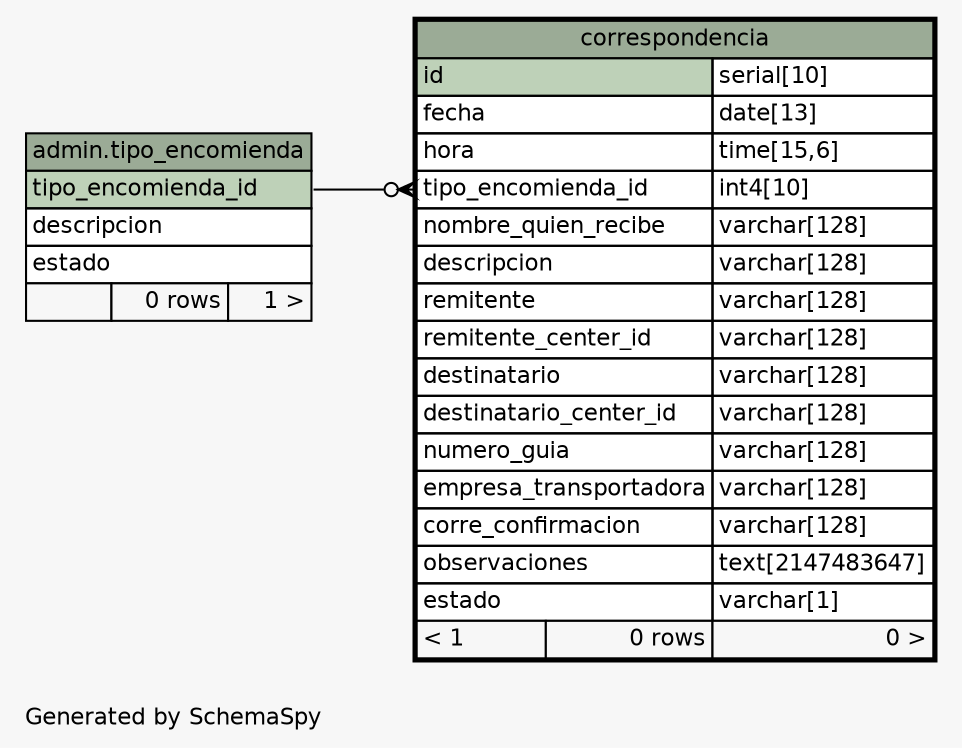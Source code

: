 // dot 2.26.3 on Linux 3.2.0-4-686-pae
// SchemaSpy rev 590
digraph "oneDegreeRelationshipsDiagram" {
  graph [
    rankdir="RL"
    bgcolor="#f7f7f7"
    label="\nGenerated by SchemaSpy"
    labeljust="l"
    nodesep="0.18"
    ranksep="0.46"
    fontname="Helvetica"
    fontsize="11"
  ];
  node [
    fontname="Helvetica"
    fontsize="11"
    shape="plaintext"
  ];
  edge [
    arrowsize="0.8"
  ];
  "correspondencia":"tipo_encomienda_id":w -> "admin.tipo_encomienda":"tipo_encomienda_id":e [arrowhead=none dir=back arrowtail=crowodot];
  "correspondencia" [
    label=<
    <TABLE BORDER="2" CELLBORDER="1" CELLSPACING="0" BGCOLOR="#ffffff">
      <TR><TD COLSPAN="3" BGCOLOR="#9bab96" ALIGN="CENTER">correspondencia</TD></TR>
      <TR><TD PORT="id" COLSPAN="2" BGCOLOR="#bed1b8" ALIGN="LEFT">id</TD><TD PORT="id.type" ALIGN="LEFT">serial[10]</TD></TR>
      <TR><TD PORT="fecha" COLSPAN="2" ALIGN="LEFT">fecha</TD><TD PORT="fecha.type" ALIGN="LEFT">date[13]</TD></TR>
      <TR><TD PORT="hora" COLSPAN="2" ALIGN="LEFT">hora</TD><TD PORT="hora.type" ALIGN="LEFT">time[15,6]</TD></TR>
      <TR><TD PORT="tipo_encomienda_id" COLSPAN="2" ALIGN="LEFT">tipo_encomienda_id</TD><TD PORT="tipo_encomienda_id.type" ALIGN="LEFT">int4[10]</TD></TR>
      <TR><TD PORT="nombre_quien_recibe" COLSPAN="2" ALIGN="LEFT">nombre_quien_recibe</TD><TD PORT="nombre_quien_recibe.type" ALIGN="LEFT">varchar[128]</TD></TR>
      <TR><TD PORT="descripcion" COLSPAN="2" ALIGN="LEFT">descripcion</TD><TD PORT="descripcion.type" ALIGN="LEFT">varchar[128]</TD></TR>
      <TR><TD PORT="remitente" COLSPAN="2" ALIGN="LEFT">remitente</TD><TD PORT="remitente.type" ALIGN="LEFT">varchar[128]</TD></TR>
      <TR><TD PORT="remitente_center_id" COLSPAN="2" ALIGN="LEFT">remitente_center_id</TD><TD PORT="remitente_center_id.type" ALIGN="LEFT">varchar[128]</TD></TR>
      <TR><TD PORT="destinatario" COLSPAN="2" ALIGN="LEFT">destinatario</TD><TD PORT="destinatario.type" ALIGN="LEFT">varchar[128]</TD></TR>
      <TR><TD PORT="destinatario_center_id" COLSPAN="2" ALIGN="LEFT">destinatario_center_id</TD><TD PORT="destinatario_center_id.type" ALIGN="LEFT">varchar[128]</TD></TR>
      <TR><TD PORT="numero_guia" COLSPAN="2" ALIGN="LEFT">numero_guia</TD><TD PORT="numero_guia.type" ALIGN="LEFT">varchar[128]</TD></TR>
      <TR><TD PORT="empresa_transportadora" COLSPAN="2" ALIGN="LEFT">empresa_transportadora</TD><TD PORT="empresa_transportadora.type" ALIGN="LEFT">varchar[128]</TD></TR>
      <TR><TD PORT="corre_confirmacion" COLSPAN="2" ALIGN="LEFT">corre_confirmacion</TD><TD PORT="corre_confirmacion.type" ALIGN="LEFT">varchar[128]</TD></TR>
      <TR><TD PORT="observaciones" COLSPAN="2" ALIGN="LEFT">observaciones</TD><TD PORT="observaciones.type" ALIGN="LEFT">text[2147483647]</TD></TR>
      <TR><TD PORT="estado" COLSPAN="2" ALIGN="LEFT">estado</TD><TD PORT="estado.type" ALIGN="LEFT">varchar[1]</TD></TR>
      <TR><TD ALIGN="LEFT" BGCOLOR="#f7f7f7">&lt; 1</TD><TD ALIGN="RIGHT" BGCOLOR="#f7f7f7">0 rows</TD><TD ALIGN="RIGHT" BGCOLOR="#f7f7f7">0 &gt;</TD></TR>
    </TABLE>>
    URL="correspondencia.html"
    tooltip="correspondencia"
  ];
  "admin.tipo_encomienda" [
    label=<
    <TABLE BORDER="0" CELLBORDER="1" CELLSPACING="0" BGCOLOR="#ffffff">
      <TR><TD COLSPAN="3" BGCOLOR="#9bab96" ALIGN="CENTER">admin.tipo_encomienda</TD></TR>
      <TR><TD PORT="tipo_encomienda_id" COLSPAN="3" BGCOLOR="#bed1b8" ALIGN="LEFT">tipo_encomienda_id</TD></TR>
      <TR><TD PORT="descripcion" COLSPAN="3" ALIGN="LEFT">descripcion</TD></TR>
      <TR><TD PORT="estado" COLSPAN="3" ALIGN="LEFT">estado</TD></TR>
      <TR><TD ALIGN="LEFT" BGCOLOR="#f7f7f7">  </TD><TD ALIGN="RIGHT" BGCOLOR="#f7f7f7">0 rows</TD><TD ALIGN="RIGHT" BGCOLOR="#f7f7f7">1 &gt;</TD></TR>
    </TABLE>>
    URL="../../admin/tables/tipo_encomienda.html"
    tooltip="admin.tipo_encomienda"
  ];
}
